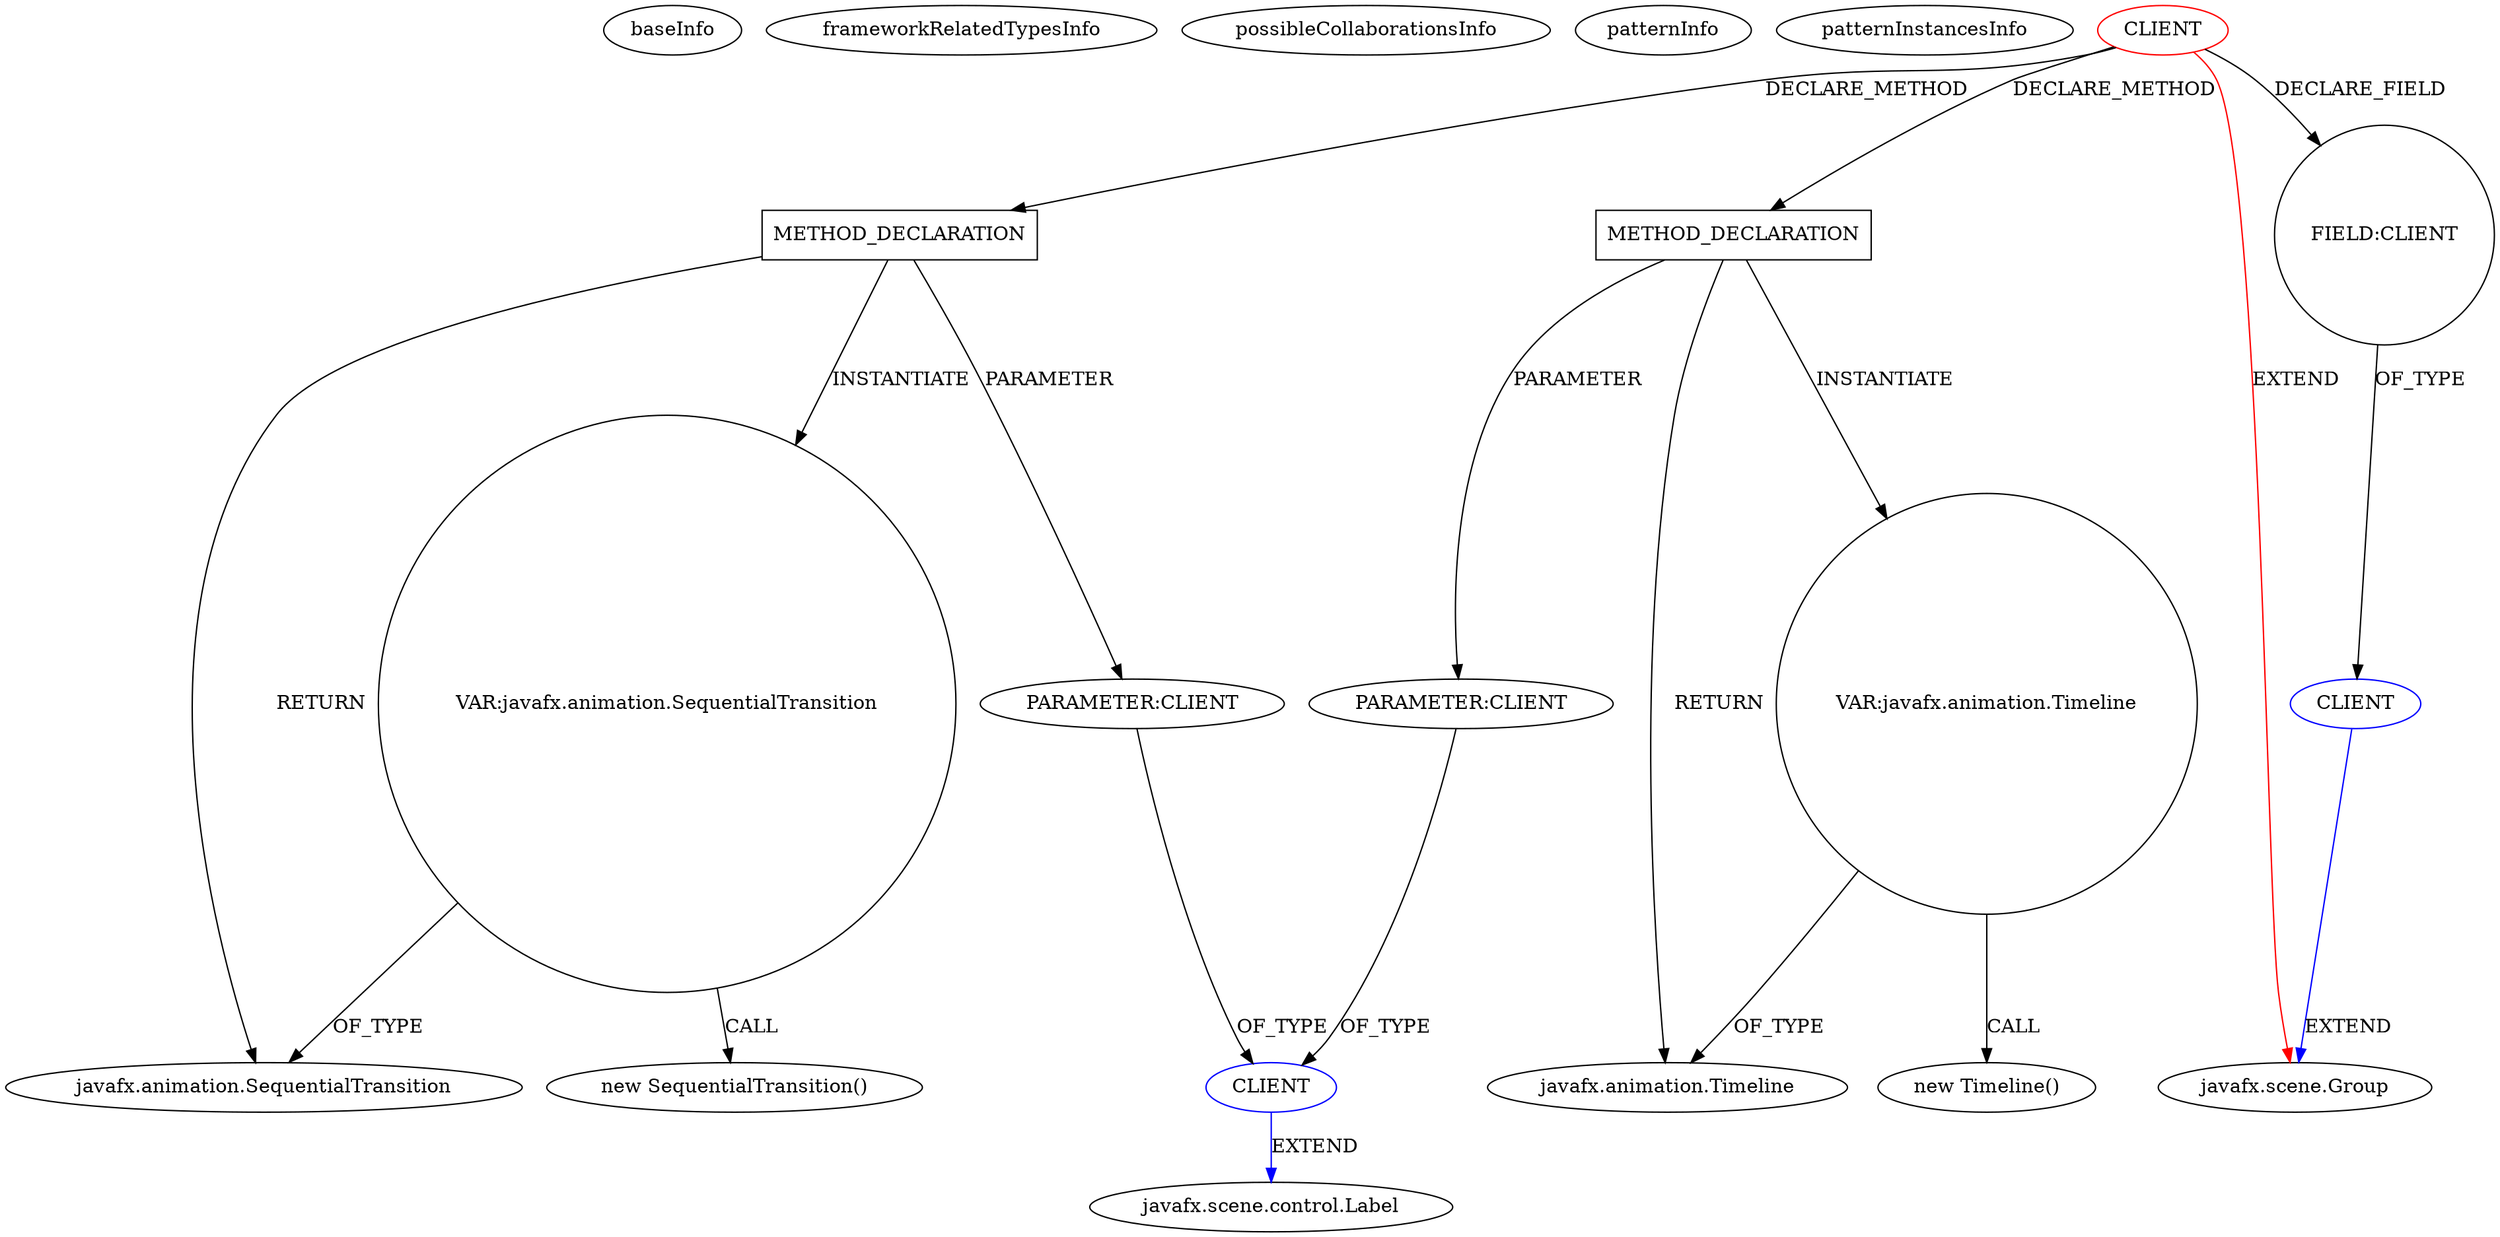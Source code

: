 digraph {
baseInfo[graphId=668,category="pattern",isAnonymous=false,possibleRelation=true]
frameworkRelatedTypesInfo[0="javafx.scene.Group"]
possibleCollaborationsInfo[0="668~PARAMETER_TYPE_DECLARATION-CLIENT_METHOD_DECLARATION-PARAMETER_TYPE_DECLARATION-CLIENT_METHOD_DECLARATION-~javafx.scene.Group ~javafx.scene.control.Label ~false~false",1="668~FIELD_TYPE_DECLARATION-~javafx.scene.Group ~javafx.scene.Group ~false~false"]
patternInfo[frequency=2.0,patternRootClient=0]
patternInstancesInfo[0="jperedadnr-Game2048HOL~/jperedadnr-Game2048HOL/Game2048HOL-master/src/org/hol/game2048/GameManager.java~GameManager~3393",1="brunoborges-fx2048~/brunoborges-fx2048/fx2048-master/src/game2048/GameManager.java~GameManager~2227"]
50[label="PARAMETER:CLIENT",vertexType="PARAMETER_DECLARATION",isFrameworkType=false]
48[label="METHOD_DECLARATION",vertexType="CLIENT_METHOD_DECLARATION",isFrameworkType=false,shape=box]
53[label="VAR:javafx.animation.Timeline",vertexType="VARIABLE_EXPRESION",isFrameworkType=false,shape=circle]
0[label="CLIENT",vertexType="ROOT_CLIENT_CLASS_DECLARATION",isFrameworkType=false,color=red]
8[label="FIELD:CLIENT",vertexType="FIELD_DECLARATION",isFrameworkType=false,shape=circle]
52[label="new Timeline()",vertexType="CONSTRUCTOR_CALL",isFrameworkType=false]
80[label="METHOD_DECLARATION",vertexType="CLIENT_METHOD_DECLARATION",isFrameworkType=false,shape=box]
81[label="javafx.animation.SequentialTransition",vertexType="FRAMEWORK_CLASS_TYPE",isFrameworkType=false]
82[label="PARAMETER:CLIENT",vertexType="PARAMETER_DECLARATION",isFrameworkType=false]
49[label="javafx.animation.Timeline",vertexType="FRAMEWORK_CLASS_TYPE",isFrameworkType=false]
103[label="VAR:javafx.animation.SequentialTransition",vertexType="VARIABLE_EXPRESION",isFrameworkType=false,shape=circle]
102[label="new SequentialTransition()",vertexType="CONSTRUCTOR_CALL",isFrameworkType=false]
1[label="javafx.scene.Group",vertexType="FRAMEWORK_CLASS_TYPE",isFrameworkType=false]
35[label="CLIENT",vertexType="REFERENCE_CLIENT_CLASS_DECLARATION",isFrameworkType=false,color=blue]
36[label="javafx.scene.control.Label",vertexType="FRAMEWORK_CLASS_TYPE",isFrameworkType=false]
9[label="CLIENT",vertexType="REFERENCE_CLIENT_CLASS_DECLARATION",isFrameworkType=false,color=blue]
80->103[label="INSTANTIATE"]
35->36[label="EXTEND",color=blue]
80->81[label="RETURN"]
9->1[label="EXTEND",color=blue]
53->49[label="OF_TYPE"]
103->81[label="OF_TYPE"]
103->102[label="CALL"]
0->80[label="DECLARE_METHOD"]
48->50[label="PARAMETER"]
80->82[label="PARAMETER"]
48->49[label="RETURN"]
50->35[label="OF_TYPE"]
0->8[label="DECLARE_FIELD"]
48->53[label="INSTANTIATE"]
0->1[label="EXTEND",color=red]
0->48[label="DECLARE_METHOD"]
53->52[label="CALL"]
8->9[label="OF_TYPE"]
82->35[label="OF_TYPE"]
}

